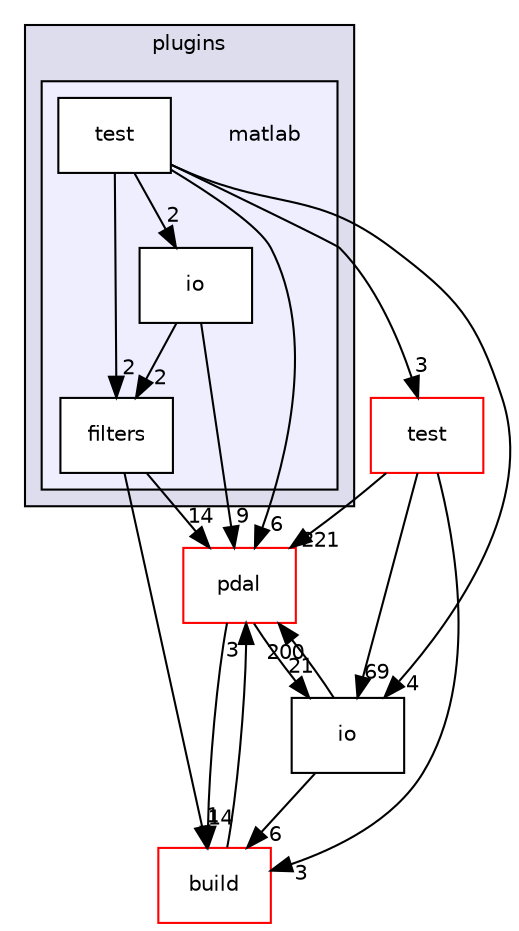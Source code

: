 digraph "pdal/plugins/matlab" {
  compound=true
  node [ fontsize="10", fontname="Helvetica"];
  edge [ labelfontsize="10", labelfontname="Helvetica"];
  subgraph clusterdir_afa3ef11413a136c9ba1f7af288efe0d {
    graph [ bgcolor="#ddddee", pencolor="black", label="plugins" fontname="Helvetica", fontsize="10", URL="dir_afa3ef11413a136c9ba1f7af288efe0d.html"]
  subgraph clusterdir_b09789ddcb695fc624ec559742a2b8b6 {
    graph [ bgcolor="#eeeeff", pencolor="black", label="" URL="dir_b09789ddcb695fc624ec559742a2b8b6.html"];
    dir_b09789ddcb695fc624ec559742a2b8b6 [shape=plaintext label="matlab"];
    dir_c98958ab957f53ac50c5b01cf100afb4 [shape=box label="filters" color="black" fillcolor="white" style="filled" URL="dir_c98958ab957f53ac50c5b01cf100afb4.html"];
    dir_a7184bb2073c09efe3928f69dd0948fb [shape=box label="io" color="black" fillcolor="white" style="filled" URL="dir_a7184bb2073c09efe3928f69dd0948fb.html"];
    dir_3f9020257457a9414d9fef544cf2404f [shape=box label="test" color="black" fillcolor="white" style="filled" URL="dir_3f9020257457a9414d9fef544cf2404f.html"];
  }
  }
  dir_37e2adedb6e706efcbfadb5213756005 [shape=box label="pdal" fillcolor="white" style="filled" color="red" URL="dir_37e2adedb6e706efcbfadb5213756005.html"];
  dir_88aa5027650279860e272a4a9998da6e [shape=box label="test" fillcolor="white" style="filled" color="red" URL="dir_88aa5027650279860e272a4a9998da6e.html"];
  dir_58d97b97570bab8e4f5aca2d6cc8ee64 [shape=box label="build" fillcolor="white" style="filled" color="red" URL="dir_58d97b97570bab8e4f5aca2d6cc8ee64.html"];
  dir_1d5bbadd870fe047ff237b24e55617ae [shape=box label="io" URL="dir_1d5bbadd870fe047ff237b24e55617ae.html"];
  dir_37e2adedb6e706efcbfadb5213756005->dir_58d97b97570bab8e4f5aca2d6cc8ee64 [headlabel="14", labeldistance=1.5 headhref="dir_000050_000002.html"];
  dir_37e2adedb6e706efcbfadb5213756005->dir_1d5bbadd870fe047ff237b24e55617ae [headlabel="21", labeldistance=1.5 headhref="dir_000050_000044.html"];
  dir_a7184bb2073c09efe3928f69dd0948fb->dir_37e2adedb6e706efcbfadb5213756005 [headlabel="9", labeldistance=1.5 headhref="dir_000074_000050.html"];
  dir_a7184bb2073c09efe3928f69dd0948fb->dir_c98958ab957f53ac50c5b01cf100afb4 [headlabel="2", labeldistance=1.5 headhref="dir_000074_000071.html"];
  dir_88aa5027650279860e272a4a9998da6e->dir_37e2adedb6e706efcbfadb5213756005 [headlabel="221", labeldistance=1.5 headhref="dir_000012_000050.html"];
  dir_88aa5027650279860e272a4a9998da6e->dir_58d97b97570bab8e4f5aca2d6cc8ee64 [headlabel="3", labeldistance=1.5 headhref="dir_000012_000002.html"];
  dir_88aa5027650279860e272a4a9998da6e->dir_1d5bbadd870fe047ff237b24e55617ae [headlabel="69", labeldistance=1.5 headhref="dir_000012_000044.html"];
  dir_58d97b97570bab8e4f5aca2d6cc8ee64->dir_37e2adedb6e706efcbfadb5213756005 [headlabel="3", labeldistance=1.5 headhref="dir_000002_000050.html"];
  dir_c98958ab957f53ac50c5b01cf100afb4->dir_37e2adedb6e706efcbfadb5213756005 [headlabel="14", labeldistance=1.5 headhref="dir_000071_000050.html"];
  dir_c98958ab957f53ac50c5b01cf100afb4->dir_58d97b97570bab8e4f5aca2d6cc8ee64 [headlabel="1", labeldistance=1.5 headhref="dir_000071_000002.html"];
  dir_1d5bbadd870fe047ff237b24e55617ae->dir_37e2adedb6e706efcbfadb5213756005 [headlabel="200", labeldistance=1.5 headhref="dir_000044_000050.html"];
  dir_1d5bbadd870fe047ff237b24e55617ae->dir_58d97b97570bab8e4f5aca2d6cc8ee64 [headlabel="6", labeldistance=1.5 headhref="dir_000044_000002.html"];
  dir_3f9020257457a9414d9fef544cf2404f->dir_37e2adedb6e706efcbfadb5213756005 [headlabel="6", labeldistance=1.5 headhref="dir_000075_000050.html"];
  dir_3f9020257457a9414d9fef544cf2404f->dir_a7184bb2073c09efe3928f69dd0948fb [headlabel="2", labeldistance=1.5 headhref="dir_000075_000074.html"];
  dir_3f9020257457a9414d9fef544cf2404f->dir_88aa5027650279860e272a4a9998da6e [headlabel="3", labeldistance=1.5 headhref="dir_000075_000012.html"];
  dir_3f9020257457a9414d9fef544cf2404f->dir_c98958ab957f53ac50c5b01cf100afb4 [headlabel="2", labeldistance=1.5 headhref="dir_000075_000071.html"];
  dir_3f9020257457a9414d9fef544cf2404f->dir_1d5bbadd870fe047ff237b24e55617ae [headlabel="4", labeldistance=1.5 headhref="dir_000075_000044.html"];
}

